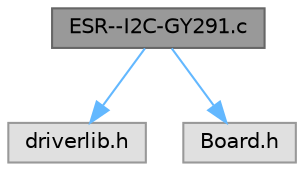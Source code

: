 digraph "ESR--I2C-GY291.c"
{
 // LATEX_PDF_SIZE
  bgcolor="transparent";
  edge [fontname=Helvetica,fontsize=10,labelfontname=Helvetica,labelfontsize=10];
  node [fontname=Helvetica,fontsize=10,shape=box,height=0.2,width=0.4];
  Node1 [id="Node000001",label="ESR--I2C-GY291.c",height=0.2,width=0.4,color="gray40", fillcolor="grey60", style="filled", fontcolor="black",tooltip="Project main-file: Requesting multiple data from ADXL345 acceleration sensor."];
  Node1 -> Node2 [id="edge1_Node000001_Node000002",color="steelblue1",style="solid",tooltip=" "];
  Node2 [id="Node000002",label="driverlib.h",height=0.2,width=0.4,color="grey60", fillcolor="#E0E0E0", style="filled",tooltip=" "];
  Node1 -> Node3 [id="edge2_Node000001_Node000003",color="steelblue1",style="solid",tooltip=" "];
  Node3 [id="Node000003",label="Board.h",height=0.2,width=0.4,color="grey60", fillcolor="#E0E0E0", style="filled",tooltip=" "];
}
